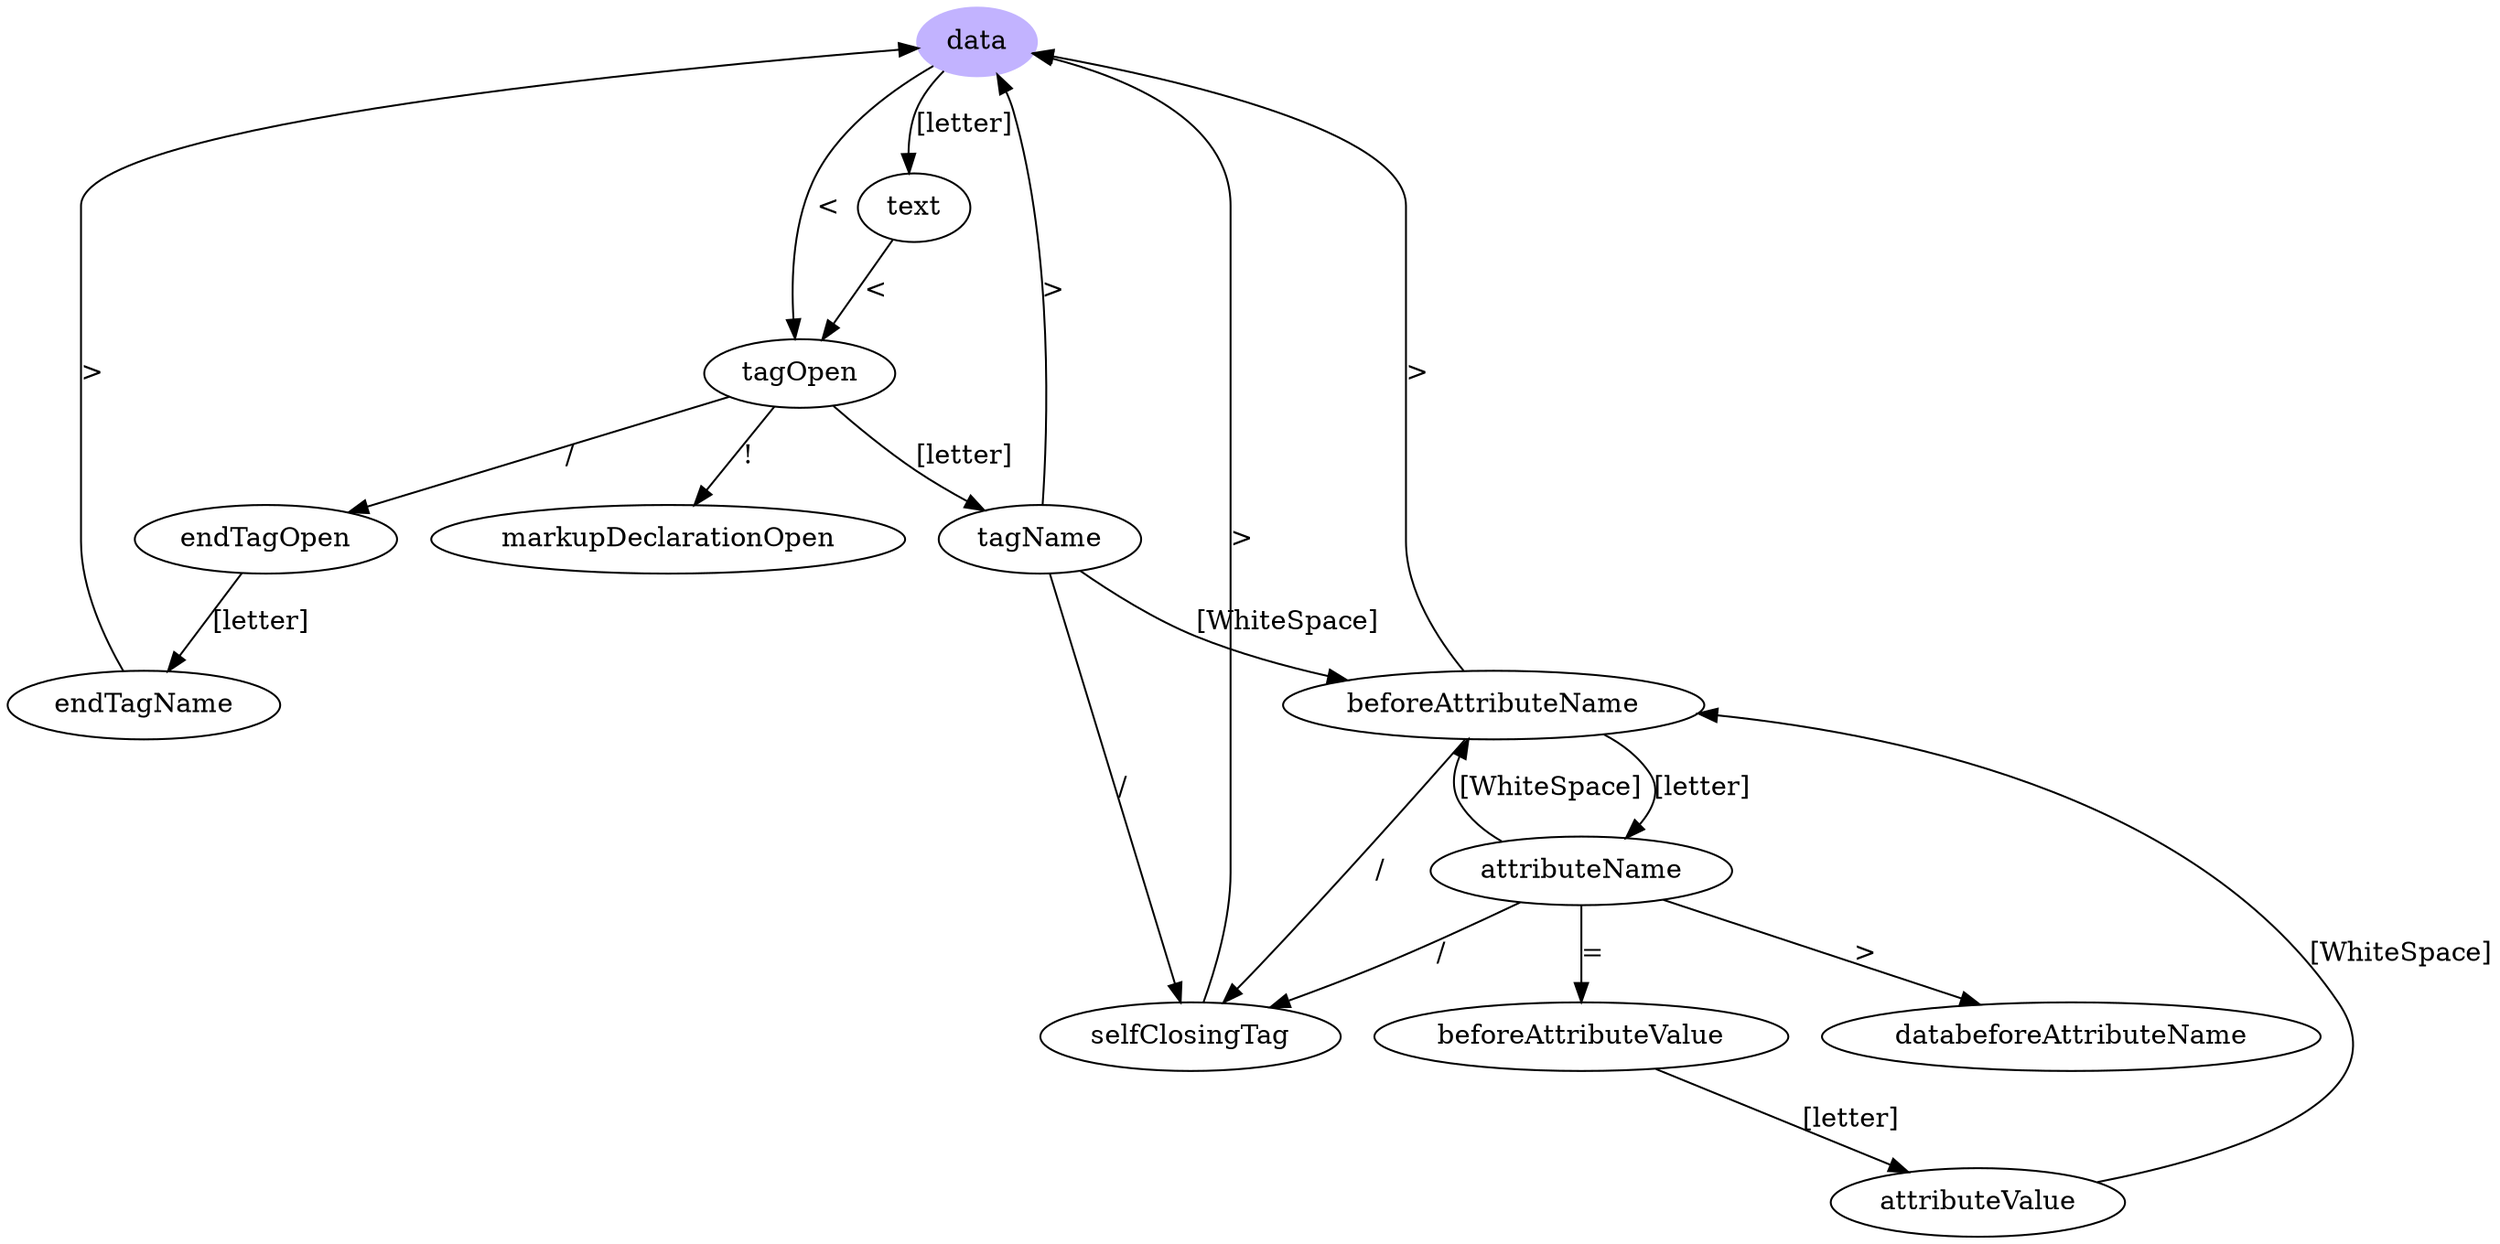 digraph lexicalParser {
    data[style=filled,color=".7 .3 1.0"]
    data -> tagOpen [label="<"];
    data -> text [label="[letter]"];
    text -> tagOpen [label="<"];
    tagOpen -> endTagOpen [label="/"];
    tagOpen -> markupDeclarationOpen [label="!"];
    tagOpen -> tagName [label="[letter]"];
    tagName -> selfClosingTag [label="/"];
    tagName -> data [label=">"];
    tagName -> beforeAttributeName [label="[WhiteSpace]"];
    endTagOpen -> endTagName [label="[letter]"];
    endTagName -> data [label=">"];
    selfClosingTag -> data [label=">"];
    beforeAttributeName -> data [label=">"];
    beforeAttributeName -> selfClosingTag [label="/"];
    beforeAttributeName -> attributeName [label="[letter]"];
    attributeName -> databeforeAttributeName [label=">"];
    attributeName -> selfClosingTag [label="/"];
    attributeName -> beforeAttributeValue [label="="];
    attributeName -> beforeAttributeName [label="[WhiteSpace]"];
    beforeAttributeValue -> attributeValue [label="[letter]"];
    attributeValue -> beforeAttributeName [label="[WhiteSpace]"];
}
